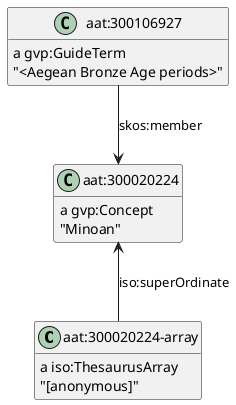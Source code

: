 @startuml
hide empty methods
hide empty attributes
hide circle
skinparam classAttributeIconSize 0
class aat_300020224_array as "aat:300020224-array"
class aat_300020224_array <<<<(A,red)ThesaurusArray, OrderedCollection>>>>
show aat_300020224_array circle
class aat_300106927 as "aat:300106927"
class aat_300106927 <<<<(G,green)ThesaurusArray, OrderedCollection>>>>
show aat_300106927 circle
class aat_300020224 as "aat:300020224"
class aat_300020224 <<<<(C,lightblue)Concept>>>>
show aat_300020224 circle
aat_300020224 : a gvp:Concept
aat_300020224 :  "Minoan"
aat_300106927 : a gvp:GuideTerm
aat_300106927 --> aat_300020224 : skos:member
aat_300106927 :  "<Aegean Bronze Age periods>"
aat_300020224_array : a iso:ThesaurusArray
aat_300020224_array -up-> aat_300020224 : iso:superOrdinate
aat_300020224_array :  "[anonymous]"
@enduml
